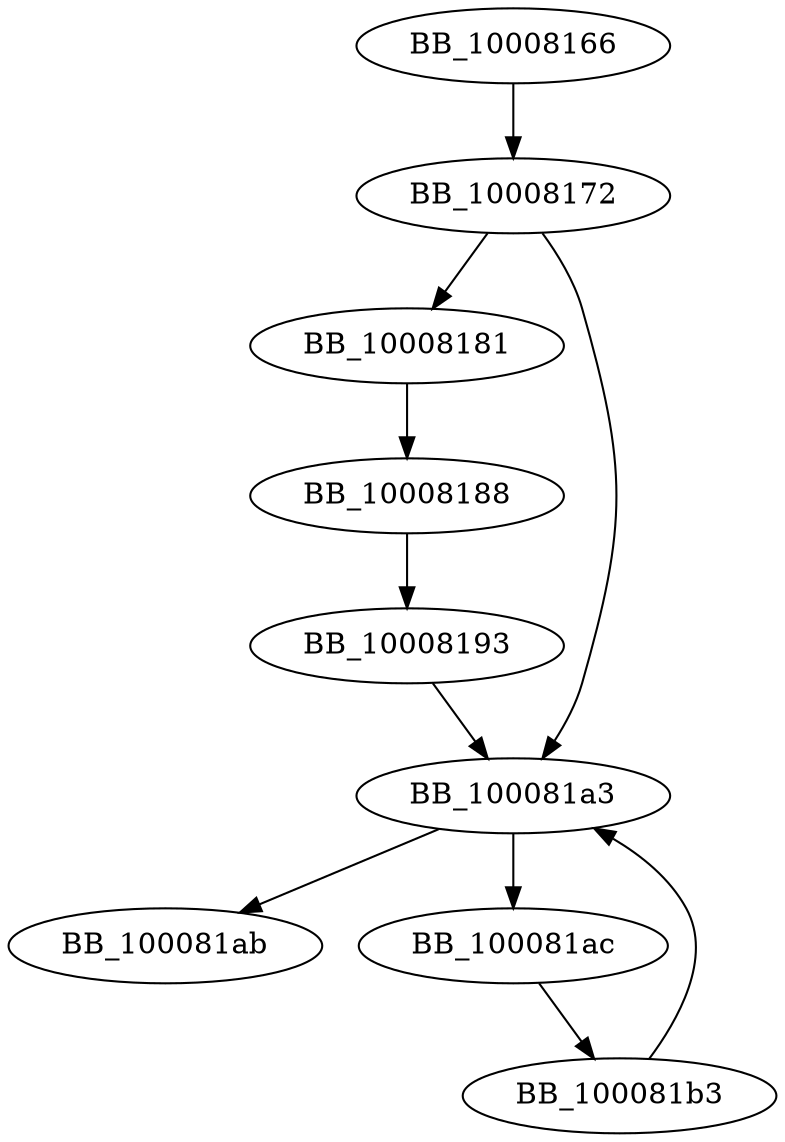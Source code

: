 DiGraph _V6_HeapAlloc{
BB_10008166->BB_10008172
BB_10008172->BB_10008181
BB_10008172->BB_100081a3
BB_10008181->BB_10008188
BB_10008188->BB_10008193
BB_10008193->BB_100081a3
BB_100081a3->BB_100081ab
BB_100081a3->BB_100081ac
BB_100081ac->BB_100081b3
BB_100081b3->BB_100081a3
}
